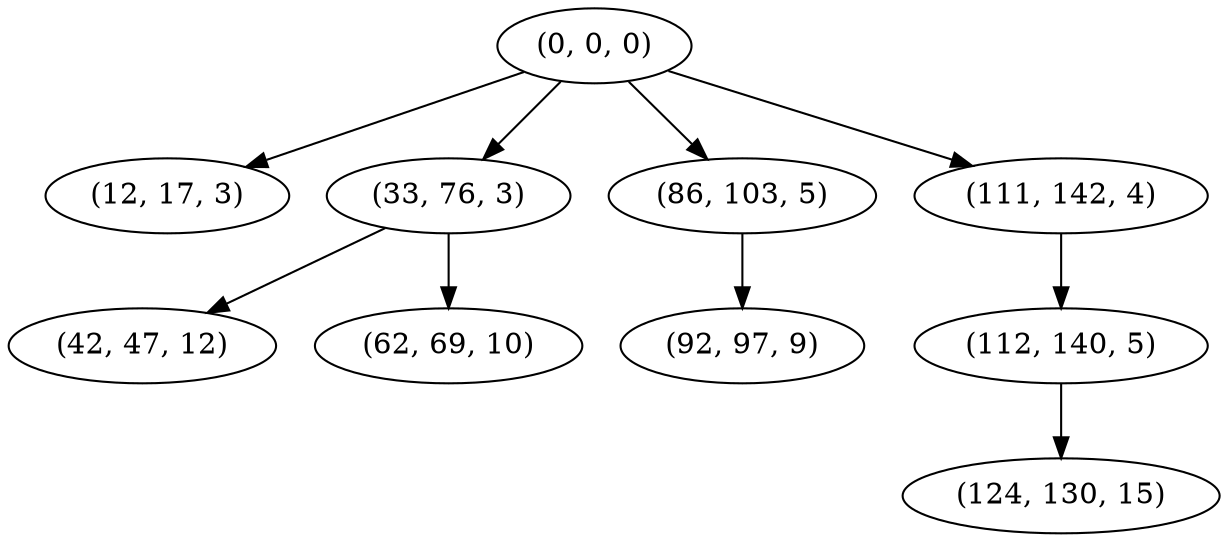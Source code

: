 digraph tree {
    "(0, 0, 0)";
    "(12, 17, 3)";
    "(33, 76, 3)";
    "(42, 47, 12)";
    "(62, 69, 10)";
    "(86, 103, 5)";
    "(92, 97, 9)";
    "(111, 142, 4)";
    "(112, 140, 5)";
    "(124, 130, 15)";
    "(0, 0, 0)" -> "(12, 17, 3)";
    "(0, 0, 0)" -> "(33, 76, 3)";
    "(0, 0, 0)" -> "(86, 103, 5)";
    "(0, 0, 0)" -> "(111, 142, 4)";
    "(33, 76, 3)" -> "(42, 47, 12)";
    "(33, 76, 3)" -> "(62, 69, 10)";
    "(86, 103, 5)" -> "(92, 97, 9)";
    "(111, 142, 4)" -> "(112, 140, 5)";
    "(112, 140, 5)" -> "(124, 130, 15)";
}
